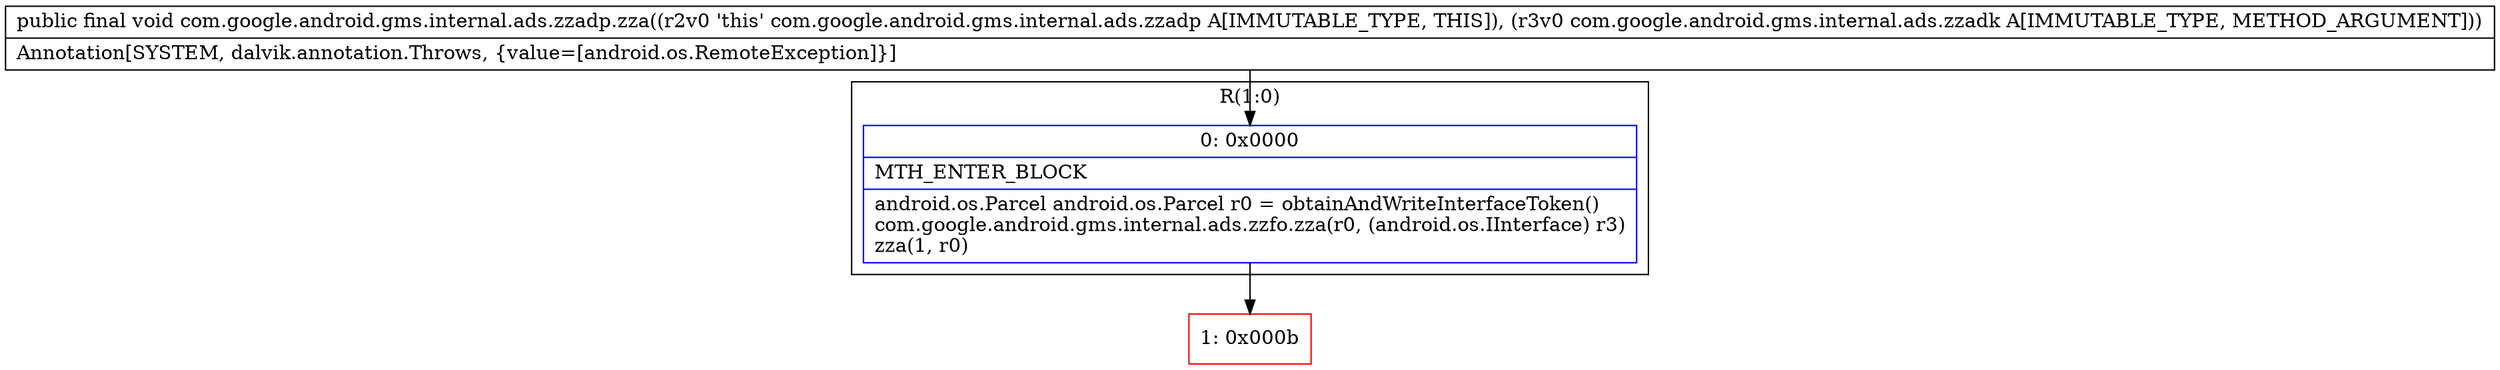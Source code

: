 digraph "CFG forcom.google.android.gms.internal.ads.zzadp.zza(Lcom\/google\/android\/gms\/internal\/ads\/zzadk;)V" {
subgraph cluster_Region_287660212 {
label = "R(1:0)";
node [shape=record,color=blue];
Node_0 [shape=record,label="{0\:\ 0x0000|MTH_ENTER_BLOCK\l|android.os.Parcel android.os.Parcel r0 = obtainAndWriteInterfaceToken()\lcom.google.android.gms.internal.ads.zzfo.zza(r0, (android.os.IInterface) r3)\lzza(1, r0)\l}"];
}
Node_1 [shape=record,color=red,label="{1\:\ 0x000b}"];
MethodNode[shape=record,label="{public final void com.google.android.gms.internal.ads.zzadp.zza((r2v0 'this' com.google.android.gms.internal.ads.zzadp A[IMMUTABLE_TYPE, THIS]), (r3v0 com.google.android.gms.internal.ads.zzadk A[IMMUTABLE_TYPE, METHOD_ARGUMENT]))  | Annotation[SYSTEM, dalvik.annotation.Throws, \{value=[android.os.RemoteException]\}]\l}"];
MethodNode -> Node_0;
Node_0 -> Node_1;
}

